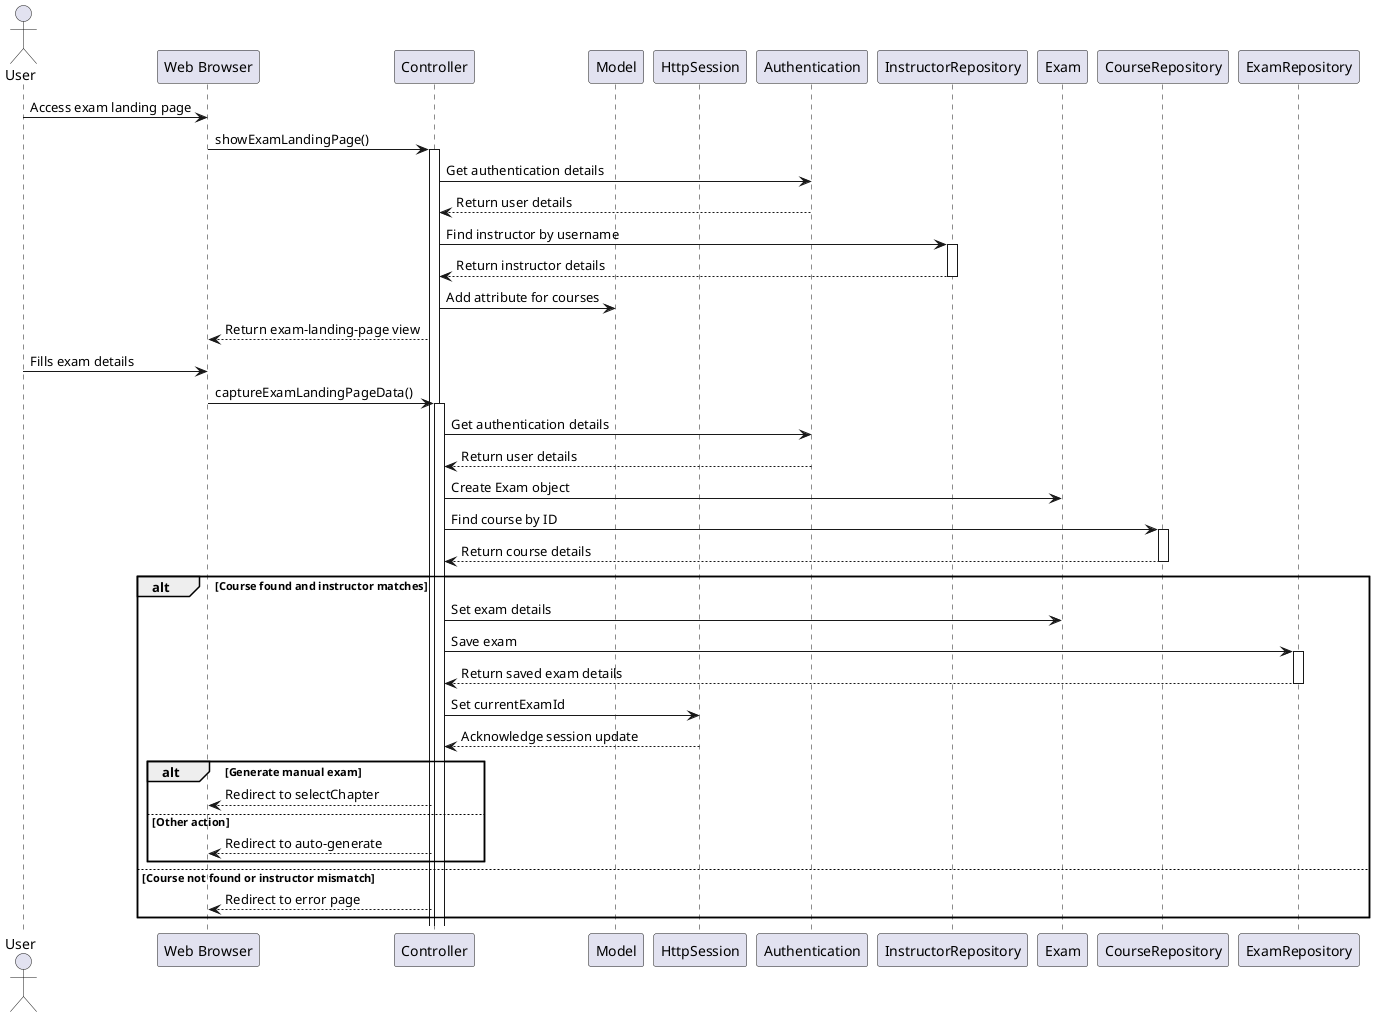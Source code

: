 @startuml

actor User
participant "Web Browser" as Browser
participant "Controller" as Controller
participant "Model" as Model
participant "HttpSession" as HttpSession
participant "Authentication" as Authentication
participant "InstructorRepository" as InstructorRepository
participant "Exam" as Exam
participant "CourseRepository" as CourseRepository

User -> Browser: Access exam landing page
Browser -> Controller: showExamLandingPage()

activate Controller
Controller -> Authentication: Get authentication details
Authentication --> Controller: Return user details
Controller -> InstructorRepository: Find instructor by username
activate InstructorRepository
InstructorRepository --> Controller: Return instructor details
deactivate InstructorRepository

Controller -> Model: Add attribute for courses
Controller --> Browser: Return exam-landing-page view

User -> Browser: Fills exam details
Browser -> Controller: captureExamLandingPageData()

activate Controller
Controller -> Authentication: Get authentication details
Authentication --> Controller: Return user details
Controller -> Exam: Create Exam object
Controller -> CourseRepository: Find course by ID
activate CourseRepository
CourseRepository --> Controller: Return course details
deactivate CourseRepository

alt Course found and instructor matches
    Controller -> Exam: Set exam details
    Controller -> ExamRepository: Save exam
    activate ExamRepository
    ExamRepository --> Controller: Return saved exam details
    deactivate ExamRepository

    Controller -> HttpSession: Set currentExamId
    HttpSession --> Controller: Acknowledge session update

    alt Generate manual exam
        Controller --> Browser: Redirect to selectChapter
    else Other action
        Controller --> Browser: Redirect to auto-generate
    end
else Course not found or instructor mismatch
    Controller --> Browser: Redirect to error page
end

@enduml
